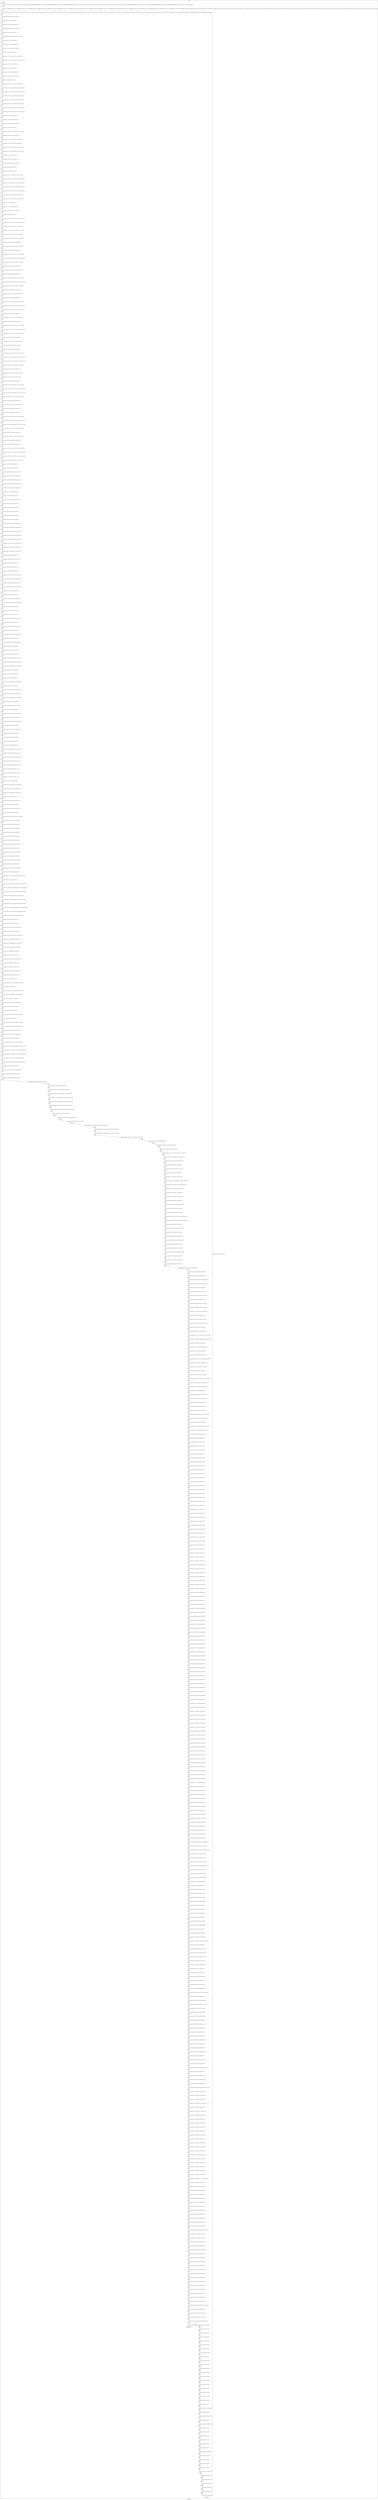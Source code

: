 digraph G {
label="Btor2XCFA";
subgraph cluster_0 {
label="main";
main_init[];
l1[];
l3[];
l4[];
l5[];
l6[];
l7[];
l8[];
l9[];
l10[];
l11[];
l12[];
l13[];
l14[];
l15[];
l16[];
l17[];
l18[];
l19[];
l20[];
l21[];
l22[];
l23[];
l24[];
l25[];
l26[];
l27[];
l28[];
l29[];
l30[];
l31[];
l32[];
l33[];
l34[];
l35[];
l36[];
l37[];
l38[];
l39[];
l40[];
l41[];
l42[];
l43[];
l44[];
l45[];
l46[];
l47[];
l48[];
l49[];
l50[];
l51[];
l52[];
l53[];
l54[];
l55[];
l56[];
l57[];
l58[];
l59[];
l60[];
l61[];
l62[];
l63[];
l64[];
l65[];
l66[];
l67[];
l68[];
l69[];
l70[];
l71[];
l72[];
l73[];
l74[];
l75[];
l76[];
l77[];
l78[];
l79[];
l80[];
l81[];
l82[];
l83[];
l84[];
l85[];
l86[];
l87[];
l88[];
l89[];
l90[];
l91[];
l92[];
l93[];
l94[];
l95[];
l96[];
l97[];
l98[];
l99[];
l100[];
l101[];
l102[];
l103[];
l104[];
l105[];
l106[];
l107[];
l108[];
l109[];
l110[];
l111[];
l112[];
l113[];
l114[];
l115[];
l116[];
l117[];
l118[];
l119[];
l120[];
l121[];
l122[];
l123[];
l124[];
l125[];
l126[];
l127[];
l128[];
l129[];
l130[];
l131[];
l132[];
l133[];
l134[];
l135[];
l136[];
l137[];
l138[];
l139[];
l140[];
l141[];
l142[];
l143[];
l144[];
l145[];
l146[];
l147[];
l148[];
l149[];
l150[];
l151[];
l152[];
l153[];
l154[];
l155[];
l156[];
l157[];
l158[];
l159[];
l160[];
l161[];
l162[];
l163[];
l164[];
l165[];
l166[];
l167[];
l168[];
l169[];
l170[];
l171[];
l172[];
l173[];
l174[];
l175[];
l176[];
l177[];
l178[];
l179[];
l180[];
l181[];
l182[];
l183[];
l184[];
l185[];
l186[];
l187[];
l188[];
l189[];
l190[];
l191[];
l192[];
l193[];
l194[];
l195[];
l196[];
l197[];
l198[];
l199[];
l200[];
l201[];
l202[];
l203[];
l204[];
l205[];
l206[];
l207[];
l208[];
l209[];
l210[];
l211[];
l212[];
l213[];
l214[];
l215[];
l216[];
l217[];
l218[];
l219[];
l220[];
l221[];
l222[];
l223[];
l224[];
l225[];
l226[];
l227[];
l228[];
l229[];
l230[];
l231[];
l232[];
l233[];
l234[];
l235[];
l236[];
l237[];
l238[];
l239[];
l240[];
l241[];
l242[];
l243[];
l244[];
l245[];
l246[];
l247[];
l248[];
l249[];
l250[];
l251[];
l252[];
l253[];
l254[];
l255[];
l256[];
l257[];
l258[];
l259[];
l260[];
l261[];
l262[];
l263[];
l264[];
l265[];
l266[];
l267[];
l268[];
l269[];
l270[];
l271[];
l272[];
l273[];
l274[];
l275[];
l276[];
l277[];
l278[];
l279[];
l280[];
l281[];
l282[];
l283[];
l284[];
l285[];
l286[];
l287[];
l288[];
l289[];
l290[];
l291[];
l292[];
l293[];
l294[];
l295[];
l296[];
l297[];
l298[];
l299[];
l300[];
l301[];
l302[];
l303[];
l304[];
l305[];
l306[];
l307[];
l308[];
l309[];
l310[];
l311[];
l312[];
l313[];
l314[];
l315[];
l316[];
l317[];
l318[];
l319[];
l320[];
l321[];
l322[];
l323[];
l324[];
l325[];
l326[];
l327[];
l328[];
l329[];
l330[];
l331[];
l332[];
l333[];
l334[];
l335[];
l336[];
l337[];
l338[];
l339[];
l340[];
l341[];
l342[];
l343[];
l344[];
l345[];
l346[];
l347[];
l348[];
l349[];
l350[];
l351[];
l352[];
l353[];
l354[];
l355[];
l356[];
l357[];
l358[];
l359[];
l360[];
l361[];
l362[];
l363[];
l364[];
l365[];
l366[];
l367[];
l368[];
l369[];
l370[];
l371[];
l372[];
l373[];
l374[];
l375[];
l376[];
l377[];
l378[];
l379[];
l380[];
l381[];
l382[];
l383[];
l384[];
l385[];
l386[];
l387[];
l388[];
l389[];
l390[];
l391[];
l392[];
l393[];
l394[];
l395[];
l396[];
l397[];
l398[];
l399[];
l400[];
l401[];
l402[];
l403[];
l404[];
l405[];
l406[];
l407[];
l408[];
l409[];
l410[];
l411[];
l412[];
l413[];
l414[];
l415[];
l416[];
l417[];
l418[];
l419[];
l420[];
l421[];
l422[];
l423[];
l424[];
l425[];
l426[];
l427[];
l428[];
l429[];
l430[];
l431[];
l432[];
l433[];
l434[];
l435[];
l436[];
l437[];
l438[];
l439[];
l440[];
l441[];
l442[];
l443[];
l444[];
l445[];
l446[];
l447[];
l448[];
l449[];
l450[];
l451[];
l452[];
l453[];
l454[];
l455[];
l456[];
l457[];
l458[];
l459[];
l460[];
l461[];
l462[];
l463[];
l464[];
l465[];
l466[];
l467[];
l468[];
l469[];
l470[];
l471[];
l472[];
l473[];
l474[];
l475[];
l476[];
l477[];
l478[];
l479[];
l480[];
l481[];
l482[];
l483[];
l484[];
l485[];
l486[];
l487[];
l488[];
l489[];
l490[];
l491[];
l492[];
l493[];
l494[];
l495[];
l496[];
l497[];
l498[];
l499[];
l500[];
l501[];
l502[];
l503[];
l504[];
l505[];
l506[];
l507[];
l508[];
l509[];
l510[];
l511[];
l512[];
l513[];
l514[];
l515[];
l516[];
l517[];
l518[];
l519[];
l520[];
l521[];
l522[];
l523[];
l524[];
l525[];
l526[];
l527[];
l528[];
l529[];
l530[];
l531[];
l532[];
l533[];
l534[];
l535[];
l536[];
l537[];
l538[];
l539[];
l540[];
l541[];
l542[];
l543[];
l544[];
l545[];
l546[];
l547[];
l548[];
l549[];
l550[];
l551[];
l552[];
l553[];
l554[];
l555[];
l556[];
l557[];
l558[];
l559[];
l560[];
l561[];
l562[];
l563[];
l564[];
l565[];
l566[];
l567[];
l568[];
l569[];
l570[];
l571[];
l572[];
l573[];
l574[];
l575[];
l576[];
l577[];
l578[];
l579[];
l580[];
l581[];
l582[];
l583[];
l584[];
l585[];
l586[];
l587[];
main_error[];
l588[];
l589[];
l590[];
l591[];
l592[];
l593[];
l594[];
l595[];
l596[];
l597[];
l598[];
l599[];
l600[];
l601[];
l602[];
l603[];
l604[];
l605[];
l606[];
l607[];
l608[];
l609[];
l610[];
l611[];
l612[];
l613[];
l614[];
l615[];
l616[];
l617[];
l618[];
l619[];
l620[];
l621[];
l622[];
l623[];
l624[];
l625[];
l626[];
l627[];
l628[];
l629[];
l630[];
l631[];
main_init -> l1 [label="[(assign const_5 #b00000000),(assign const_44 #b0),(assign const_98 #b00000000000000000000000000000001),(assign const_99 #b000000000000000000000000),(assign const_102 #b00000000000000000000000000000100),(assign const_122 #b00000001),(assign const_156 #b00000000),(assign const_202 #b00000010),(assign const_210 #b00000011),(assign const_218 #b00000000000000000000000000000000),(assign const_237 #b00000000000000000000000000000010),(assign const_247 #b00000000000000000000000000000011),(assign const_528 #b00000100)] "];
l3 -> l4 [label="[(havoc input_97),(havoc input_107),(havoc input_112),(havoc input_116),(havoc input_117),(havoc input_118),(havoc input_119),(havoc input_120),(havoc input_121),(havoc input_124),(havoc input_129),(havoc input_146),(havoc input_149),(havoc input_150),(havoc input_155),(havoc input_161),(havoc input_163),(havoc input_164),(havoc input_171),(havoc input_172),(havoc input_258),(havoc input_265),(havoc input_274),(havoc input_276),(havoc input_278),(havoc input_280),(havoc input_282),(havoc input_284),(havoc input_324),(havoc input_326),(havoc input_328),(havoc input_336),(havoc input_354),(havoc input_356),(havoc input_358)] "];
l4 -> l5 [label="[(assign binary_95 (bvand state_53 (bvnot state_93)))] "];
l5 -> l6 [label="[(assign binary_100 (++ const_99 state_6))] "];
l6 -> l7 [label="[(assign binary_101 (bvadd const_98 binary_100))] "];
l7 -> l8 [label="[(assign binary_103 (bvsrem binary_101 const_102))] "];
l8 -> l9 [label="[(assign slice_104 (extract binary_103 0 8))] "];
l9 -> l10 [label="[(assign ternary_105 (ite (= input_97 #b1) slice_104 state_6))] "];
l10 -> l11 [label="[(assign binary_108 (++ const_99 state_24))] "];
l11 -> l12 [label="[(assign binary_109 (bvadd const_98 binary_108))] "];
l12 -> l13 [label="[(assign binary_110 (bvsrem binary_109 const_102))] "];
l13 -> l14 [label="[(assign slice_111 (extract binary_110 0 8))] "];
l14 -> l15 [label="[(assign ternary_113 (ite (= input_112 #b1) state_20 state_8))] "];
l15 -> l16 [label="[(assign ternary_114 (ite (= input_107 #b1) slice_111 ternary_113))] "];
l16 -> l17 [label="[(assign binary_123 (bvxor const_122 state_12))] "];
l17 -> l18 [label="[(assign binary_125 (++ const_99 state_14))] "];
l18 -> l19 [label="[(assign binary_126 (bvadd const_98 binary_125))] "];
l19 -> l20 [label="[(assign binary_127 (bvsrem binary_126 const_102))] "];
l20 -> l21 [label="[(assign slice_128 (extract binary_127 0 8))] "];
l21 -> l22 [label="[(assign ternary_130 (ite (= input_129 #b1) state_16 state_10))] "];
l22 -> l23 [label="[(assign ternary_131 (ite (= input_124 #b1) slice_128 ternary_130))] "];
l23 -> l24 [label="[(assign ternary_132 (ite (= input_121 #b1) binary_123 ternary_131))] "];
l24 -> l25 [label="[(assign ternary_133 (ite (= input_120 #b1) state_24 ternary_132))] "];
l25 -> l26 [label="[(assign ternary_134 (ite (= input_119 #b1) state_26 ternary_133))] "];
l26 -> l27 [label="[(assign ternary_135 (ite (= input_118 #b1) state_18 ternary_134))] "];
l27 -> l28 [label="[(assign ternary_136 (ite (= input_117 #b1) state_20 ternary_135))] "];
l28 -> l29 [label="[(assign ternary_137 (ite (= input_116 #b1) slice_111 ternary_136))] "];
l29 -> l30 [label="[(assign binary_139 (++ const_99 binary_123))] "];
l30 -> l31 [label="[(assign binary_140 (bvadd const_98 binary_139))] "];
l31 -> l32 [label="[(assign binary_141 (bvsrem binary_140 const_102))] "];
l32 -> l33 [label="[(assign slice_142 (extract binary_141 0 8))] "];
l33 -> l34 [label="[(assign ternary_143 (ite (= input_121 #b1) slice_142 binary_123))] "];
l34 -> l35 [label="[(assign binary_144 (bvxor const_122 ternary_143))] "];
l35 -> l36 [label="[(assign ternary_147 (ite (= input_146 #b1) state_16 state_14))] "];
l36 -> l37 [label="[(assign ternary_151 (ite (= input_97 #b1) state_6 state_16))] "];
l37 -> l38 [label="[(assign ternary_152 (ite (= input_150 #b1) state_10 ternary_151))] "];
l38 -> l39 [label="[(assign ternary_153 (ite (= input_149 #b1) state_10 ternary_152))] "];
l39 -> l40 [label="[(assign binary_157 (++ const_99 state_18))] "];
l40 -> l41 [label="[(assign binary_158 (bvadd const_98 binary_157))] "];
l41 -> l42 [label="[(assign binary_159 (bvsrem binary_158 const_102))] "];
l42 -> l43 [label="[(assign slice_160 (extract binary_159 0 8))] "];
l43 -> l44 [label="[(assign slice_162 (extract binary_158 0 8))] "];
l44 -> l45 [label="[(assign ternary_165 (ite (= input_164 #b1) slice_111 state_18))] "];
l45 -> l46 [label="[(assign ternary_166 (ite (= input_163 #b1) slice_160 ternary_165))] "];
l46 -> l47 [label="[(assign ternary_167 (ite (= input_161 #b1) slice_162 ternary_166))] "];
l47 -> l48 [label="[(assign ternary_168 (ite (= input_118 #b1) slice_160 ternary_167))] "];
l48 -> l49 [label="[(assign ternary_169 (ite (= input_155 #b1) const_156 ternary_168))] "];
l49 -> l50 [label="[(assign ternary_173 (ite (= input_172 #b1) state_10 state_20))] "];
l50 -> l51 [label="[(assign ternary_174 (ite (= input_171 #b1) state_10 ternary_173))] "];
l51 -> l52 [label="[(assign binary_176 (++ const_99 state_22))] "];
l52 -> l53 [label="[(assign binary_177 (bvadd const_98 binary_176))] "];
l53 -> l54 [label="[(assign binary_178 (bvsrem binary_177 const_102))] "];
l54 -> l55 [label="[(assign slice_179 (extract binary_178 0 8))] "];
l55 -> l56 [label="[(assign ternary_180 (ite (= input_112 #b1) slice_179 state_22))] "];
l56 -> l57 [label="[(assign ternary_181 (ite (= input_120 #b1) const_156 ternary_180))] "];
l57 -> l58 [label="[(assign ternary_183 (ite (= input_112 #b1) slice_111 state_24))] "];
l58 -> l59 [label="[(assign ternary_184 (ite (= input_107 #b1) slice_111 ternary_183))] "];
l59 -> l60 [label="[(assign ternary_186 (ite (= input_120 #b1) state_24 state_26))] "];
l60 -> l61 [label="[(assign comparison_188 (ite (= const_156 slice_111) #b1 #b0))] "];
l61 -> l62 [label="[(assign binary_189 (bvand input_107 comparison_188))] "];
l62 -> l63 [label="[(assign comparison_190 (ite (= const_156 state_20) #b1 #b0))] "];
l63 -> l64 [label="[(assign binary_191 (bvand input_164 comparison_190))] "];
l64 -> l65 [label="[(assign ternary_192 (ite (= binary_191 #b1) const_122 state_28))] "];
l65 -> l66 [label="[(assign ternary_193 (ite (= binary_189 #b1) const_156 ternary_192))] "];
l66 -> l67 [label="[(assign comparison_195 (ite (= const_122 slice_111) #b1 #b0))] "];
l67 -> l68 [label="[(assign binary_196 (bvand input_107 comparison_195))] "];
l68 -> l69 [label="[(assign comparison_197 (ite (= const_122 state_20) #b1 #b0))] "];
l69 -> l70 [label="[(assign binary_198 (bvand input_164 comparison_197))] "];
l70 -> l71 [label="[(assign ternary_199 (ite (= binary_198 #b1) const_122 state_30))] "];
l71 -> l72 [label="[(assign ternary_200 (ite (= binary_196 #b1) const_156 ternary_199))] "];
l72 -> l73 [label="[(assign comparison_203 (ite (= const_202 slice_111) #b1 #b0))] "];
l73 -> l74 [label="[(assign binary_204 (bvand input_107 comparison_203))] "];
l74 -> l75 [label="[(assign comparison_205 (ite (= const_202 state_20) #b1 #b0))] "];
l75 -> l76 [label="[(assign binary_206 (bvand input_164 comparison_205))] "];
l76 -> l77 [label="[(assign ternary_207 (ite (= binary_206 #b1) const_122 state_32))] "];
l77 -> l78 [label="[(assign ternary_208 (ite (= binary_204 #b1) const_156 ternary_207))] "];
l78 -> l79 [label="[(assign comparison_211 (ite (= const_210 slice_111) #b1 #b0))] "];
l79 -> l80 [label="[(assign binary_212 (bvand input_107 comparison_211))] "];
l80 -> l81 [label="[(assign comparison_213 (ite (= const_210 state_20) #b1 #b0))] "];
l81 -> l82 [label="[(assign binary_214 (bvand input_164 comparison_213))] "];
l82 -> l83 [label="[(assign ternary_215 (ite (= binary_214 #b1) const_122 state_34))] "];
l83 -> l84 [label="[(assign ternary_216 (ite (= binary_212 #b1) const_156 ternary_215))] "];
l84 -> l85 [label="[(assign comparison_219 (ite (= const_218 binary_110) #b1 #b0))] "];
l85 -> l86 [label="[(assign binary_220 (bvand comparison_219 input_116))] "];
l86 -> l87 [label="[(assign comparison_221 (ite (= const_156 state_18) #b1 #b0))] "];
l87 -> l88 [label="[(assign binary_222 (bvand comparison_221 input_118))] "];
l88 -> l89 [label="[(assign binary_223 (bvand comparison_221 input_161))] "];
l89 -> l90 [label="[(assign ternary_224 (ite (= binary_223 #b1) const_156 state_36))] "];
l90 -> l91 [label="[(assign ternary_225 (ite (= binary_222 #b1) const_122 ternary_224))] "];
l91 -> l92 [label="[(assign ternary_226 (ite (= binary_220 #b1) const_122 ternary_225))] "];
l92 -> l93 [label="[(assign comparison_228 (ite (= const_98 binary_110) #b1 #b0))] "];
l93 -> l94 [label="[(assign binary_229 (bvand comparison_228 input_116))] "];
l94 -> l95 [label="[(assign comparison_230 (ite (= const_122 state_18) #b1 #b0))] "];
l95 -> l96 [label="[(assign binary_231 (bvand comparison_230 input_118))] "];
l96 -> l97 [label="[(assign binary_232 (bvand comparison_230 input_161))] "];
l97 -> l98 [label="[(assign ternary_233 (ite (= binary_232 #b1) const_156 state_38))] "];
l98 -> l99 [label="[(assign ternary_234 (ite (= binary_231 #b1) const_122 ternary_233))] "];
l99 -> l100 [label="[(assign ternary_235 (ite (= binary_229 #b1) const_122 ternary_234))] "];
l100 -> l101 [label="[(assign comparison_238 (ite (= const_237 binary_110) #b1 #b0))] "];
l101 -> l102 [label="[(assign binary_239 (bvand comparison_238 input_116))] "];
l102 -> l103 [label="[(assign comparison_240 (ite (= const_202 state_18) #b1 #b0))] "];
l103 -> l104 [label="[(assign binary_241 (bvand comparison_240 input_118))] "];
l104 -> l105 [label="[(assign binary_242 (bvand comparison_240 input_161))] "];
l105 -> l106 [label="[(assign ternary_243 (ite (= binary_242 #b1) const_156 state_40))] "];
l106 -> l107 [label="[(assign ternary_244 (ite (= binary_241 #b1) const_122 ternary_243))] "];
l107 -> l108 [label="[(assign ternary_245 (ite (= binary_239 #b1) const_122 ternary_244))] "];
l108 -> l109 [label="[(assign comparison_248 (ite (= const_247 binary_110) #b1 #b0))] "];
l109 -> l110 [label="[(assign binary_249 (bvand comparison_248 input_116))] "];
l110 -> l111 [label="[(assign comparison_250 (ite (= const_210 state_18) #b1 #b0))] "];
l111 -> l112 [label="[(assign binary_251 (bvand comparison_250 input_118))] "];
l112 -> l113 [label="[(assign binary_252 (bvand comparison_250 input_161))] "];
l113 -> l114 [label="[(assign ternary_253 (ite (= binary_252 #b1) const_156 state_42))] "];
l114 -> l115 [label="[(assign ternary_254 (ite (= binary_251 #b1) const_122 ternary_253))] "];
l115 -> l116 [label="[(assign ternary_255 (ite (= binary_249 #b1) const_122 ternary_254))] "];
l116 -> l117 [label="[(assign binary_259 (bvand (bvnot state_47) (bvnot input_258)))] "];
l117 -> l118 [label="[(assign binary_260 (bvor binary_259 input_97))] "];
l118 -> l119 [label="[(assign binary_262 (bvor state_49 input_258))] "];
l119 -> l120 [label="[(assign binary_263 (bvand binary_262 (bvnot input_97)))] "];
l120 -> l121 [label="[(assign binary_266 (bvor (bvnot state_51) input_265))] "];
l121 -> l122 [label="[(assign binary_267 (bvand binary_266 (bvnot input_112)))] "];
l122 -> l123 [label="[(assign binary_268 (bvand binary_267 (bvnot input_107)))] "];
l123 -> l124 [label="[(assign binary_270 (bvand state_53 (bvnot input_265)))] "];
l124 -> l125 [label="[(assign binary_271 (bvor binary_270 input_112))] "];
l125 -> l126 [label="[(assign binary_272 (bvor binary_271 input_107))] "];
l126 -> l127 [label="[(assign binary_275 (bvor (bvnot state_55) input_274))] "];
l127 -> l128 [label="[(assign binary_277 (bvor binary_275 input_276))] "];
l128 -> l129 [label="[(assign binary_279 (bvor binary_277 input_278))] "];
l129 -> l130 [label="[(assign binary_281 (bvor binary_279 input_280))] "];
l130 -> l131 [label="[(assign binary_283 (bvor binary_281 input_282))] "];
l131 -> l132 [label="[(assign binary_285 (bvor binary_283 input_284))] "];
l132 -> l133 [label="[(assign binary_286 (bvand binary_285 (bvnot input_129)))] "];
l133 -> l134 [label="[(assign binary_287 (bvand binary_286 (bvnot input_124)))] "];
l134 -> l135 [label="[(assign binary_288 (bvand binary_287 (bvnot input_121)))] "];
l135 -> l136 [label="[(assign binary_289 (bvand binary_288 (bvnot input_120)))] "];
l136 -> l137 [label="[(assign binary_290 (bvand binary_289 (bvnot input_119)))] "];
l137 -> l138 [label="[(assign binary_291 (bvand binary_290 (bvnot input_118)))] "];
l138 -> l139 [label="[(assign binary_292 (bvand binary_291 (bvnot input_117)))] "];
l139 -> l140 [label="[(assign binary_293 (bvand binary_292 (bvnot input_116)))] "];
l140 -> l141 [label="[(assign binary_294 (bvor binary_293 input_171))] "];
l141 -> l142 [label="[(assign binary_296 (bvand state_57 (bvnot input_274)))] "];
l142 -> l143 [label="[(assign binary_297 (bvor binary_296 input_129))] "];
l143 -> l144 [label="[(assign binary_298 (bvor binary_297 input_124))] "];
l144 -> l145 [label="[(assign binary_299 (bvor binary_298 input_121))] "];
l145 -> l146 [label="[(assign binary_300 (bvand binary_299 (bvnot input_172)))] "];
l146 -> l147 [label="[(assign binary_301 (bvand binary_300 (bvnot input_171)))] "];
l147 -> l148 [label="[(assign binary_303 (bvand state_59 (bvnot input_276)))] "];
l148 -> l149 [label="[(assign binary_304 (bvand binary_303 (bvnot input_150)))] "];
l149 -> l150 [label="[(assign binary_305 (bvor binary_304 input_120))] "];
l150 -> l151 [label="[(assign binary_306 (bvor binary_305 input_119))] "];
l151 -> l152 [label="[(assign binary_308 (bvand state_61 (bvnot input_278)))] "];
l152 -> l153 [label="[(assign binary_309 (bvand binary_308 (bvnot input_149)))] "];
l153 -> l154 [label="[(assign binary_310 (bvor binary_309 input_118))] "];
l154 -> l155 [label="[(assign binary_311 (bvor binary_310 input_117))] "];
l155 -> l156 [label="[(assign binary_312 (bvor binary_311 input_116))] "];
l156 -> l157 [label="[(assign binary_314 (bvand state_63 (bvnot input_280)))] "];
l157 -> l158 [label="[(assign binary_315 (bvor binary_314 input_172))] "];
l158 -> l159 [label="[(assign binary_317 (bvand state_65 (bvnot input_282)))] "];
l159 -> l160 [label="[(assign binary_318 (bvor binary_317 input_150))] "];
l160 -> l161 [label="[(assign binary_320 (bvand state_67 (bvnot input_284)))] "];
l161 -> l162 [label="[(assign binary_321 (bvor binary_320 input_149))] "];
l162 -> l163 [label="[(assign binary_323 (bvor (bvnot state_69) input_146))] "];
l163 -> l164 [label="[(assign binary_325 (bvor binary_323 input_324))] "];
l164 -> l165 [label="[(assign binary_327 (bvor binary_325 input_326))] "];
l165 -> l166 [label="[(assign binary_329 (bvor binary_327 input_328))] "];
l166 -> l167 [label="[(assign binary_330 (bvand binary_329 (bvnot input_97)))] "];
l167 -> l168 [label="[(assign binary_331 (bvand binary_330 (bvnot input_150)))] "];
l168 -> l169 [label="[(assign binary_332 (bvand binary_331 (bvnot input_149)))] "];
l169 -> l170 [label="[(assign binary_333 (bvor binary_332 input_129))] "];
l170 -> l171 [label="[(assign binary_334 (bvor binary_333 input_124))] "];
l171 -> l172 [label="[(assign binary_335 (bvor binary_334 input_121))] "];
l172 -> l173 [label="[(assign binary_337 (bvand binary_335 (bvnot input_336)))] "];
l173 -> l174 [label="[(assign binary_339 (bvor state_71 input_97))] "];
l174 -> l175 [label="[(assign binary_340 (bvand binary_339 (bvnot input_121)))] "];
l175 -> l176 [label="[(assign binary_342 (bvand state_73 (bvnot input_146)))] "];
l176 -> l177 [label="[(assign binary_343 (bvand binary_342 (bvnot input_324)))] "];
l177 -> l178 [label="[(assign binary_344 (bvor binary_343 input_150))] "];
l178 -> l179 [label="[(assign binary_346 (bvand state_75 (bvnot input_326)))] "];
l179 -> l180 [label="[(assign binary_347 (bvor binary_346 input_149))] "];
l180 -> l181 [label="[(assign binary_348 (bvand binary_347 (bvnot input_129)))] "];
l181 -> l182 [label="[(assign binary_350 (bvand state_77 (bvnot input_328)))] "];
l182 -> l183 [label="[(assign binary_351 (bvand binary_350 (bvnot input_124)))] "];
l183 -> l184 [label="[(assign binary_352 (bvor binary_351 input_336))] "];
l184 -> l185 [label="[(assign binary_355 (bvor (bvnot state_79) input_354))] "];
l185 -> l186 [label="[(assign binary_357 (bvor binary_355 input_356))] "];
l186 -> l187 [label="[(assign binary_359 (bvor binary_357 input_358))] "];
l187 -> l188 [label="[(assign binary_360 (bvor binary_359 input_119))] "];
l188 -> l189 [label="[(assign binary_361 (bvor binary_360 input_117))] "];
l189 -> l190 [label="[(assign binary_362 (bvand binary_361 (bvnot input_172)))] "];
l190 -> l191 [label="[(assign binary_363 (bvand binary_362 (bvnot input_171)))] "];
l191 -> l192 [label="[(assign binary_364 (bvand binary_363 (bvnot input_155)))] "];
l192 -> l193 [label="[(assign binary_366 (bvand state_81 (bvnot input_164)))] "];
l193 -> l194 [label="[(assign binary_367 (bvand binary_366 (bvnot input_112)))] "];
l194 -> l195 [label="[(assign binary_368 (bvor binary_367 input_172))] "];
l195 -> l196 [label="[(assign binary_370 (bvand state_83 (bvnot input_356)))] "];
l196 -> l197 [label="[(assign binary_371 (bvor binary_370 input_112))] "];
l197 -> l198 [label="[(assign binary_373 (bvor state_85 input_164))] "];
l198 -> l199 [label="[(assign binary_374 (bvand binary_373 (bvnot input_354)))] "];
l199 -> l200 [label="[(assign binary_376 (bvand state_87 (bvnot input_358)))] "];
l200 -> l201 [label="[(assign binary_377 (bvand binary_376 (bvnot input_117)))] "];
l201 -> l202 [label="[(assign binary_378 (bvor binary_377 input_171))] "];
l202 -> l203 [label="[(assign binary_380 (bvand state_89 (bvnot input_116)))] "];
l203 -> l204 [label="[(assign binary_381 (bvor binary_380 input_155))] "];
l204 -> l205 [label="[(assign binary_383 (bvand state_91 (bvnot input_119)))] "];
l205 -> l206 [label="[(assign binary_384 (bvor binary_383 input_116))] "];
l206 -> l207 [label="[(assign binary_386 (bvor (bvnot state_47) (bvnot input_258)))] "];
l207 -> l208 [label="[(assign binary_387 (bvor state_53 (bvnot input_265)))] "];
l208 -> l209 [label="[(assign binary_388 (bvand binary_386 binary_387))] "];
l209 -> l210 [label="[(assign binary_389 (bvor state_57 (bvnot input_274)))] "];
l210 -> l211 [label="[(assign binary_390 (bvand binary_388 binary_389))] "];
l211 -> l212 [label="[(assign binary_391 (bvor state_59 (bvnot input_276)))] "];
l212 -> l213 [label="[(assign binary_392 (bvand binary_390 binary_391))] "];
l213 -> l214 [label="[(assign binary_393 (bvor state_61 (bvnot input_278)))] "];
l214 -> l215 [label="[(assign binary_394 (bvand binary_392 binary_393))] "];
l215 -> l216 [label="[(assign binary_395 (bvor state_63 (bvnot input_280)))] "];
l216 -> l217 [label="[(assign binary_396 (bvand binary_394 binary_395))] "];
l217 -> l218 [label="[(assign binary_397 (bvor state_65 (bvnot input_282)))] "];
l218 -> l219 [label="[(assign binary_398 (bvand binary_396 binary_397))] "];
l219 -> l220 [label="[(assign binary_399 (bvor state_67 (bvnot input_284)))] "];
l220 -> l221 [label="[(assign binary_400 (bvand binary_398 binary_399))] "];
l221 -> l222 [label="[(assign comparison_401 (ite (bvule binary_139 binary_125) #b1 #b0))] "];
l222 -> l223 [label="[(assign binary_402 (++ const_99 state_16))] "];
l223 -> l224 [label="[(assign comparison_403 (ite (bvule binary_402 binary_125) #b1 #b0))] "];
l224 -> l225 [label="[(assign binary_404 (bvand (bvnot comparison_401) (bvnot comparison_403)))] "];
l225 -> l226 [label="[(assign comparison_405 (ite (bvule binary_139 binary_402) #b1 #b0))] "];
l226 -> l227 [label="[(assign binary_406 (bvand binary_404 (bvnot comparison_405)))] "];
l227 -> l228 [label="[(assign comparison_407 (ite (bvule binary_125 binary_139) #b1 #b0))] "];
l228 -> l229 [label="[(assign comparison_408 (ite (bvule binary_402 binary_139) #b1 #b0))] "];
l229 -> l230 [label="[(assign binary_409 (bvand (bvnot comparison_407) (bvnot comparison_408)))] "];
l230 -> l231 [label="[(assign comparison_410 (ite (bvule binary_125 binary_402) #b1 #b0))] "];
l231 -> l232 [label="[(assign binary_411 (bvand binary_409 (bvnot comparison_410)))] "];
l232 -> l233 [label="[(assign binary_412 (bvor binary_406 binary_411))] "];
l233 -> l234 [label="[(assign binary_413 (bvand state_73 binary_412))] "];
l234 -> l235 [label="[(assign binary_414 (bvor (bvnot input_146) binary_413))] "];
l235 -> l236 [label="[(assign binary_415 (bvand binary_400 binary_414))] "];
l236 -> l237 [label="[(assign binary_416 (bvor comparison_401 comparison_403))] "];
l237 -> l238 [label="[(assign binary_417 (bvor comparison_405 binary_416))] "];
l238 -> l239 [label="[(assign binary_418 (bvor comparison_407 comparison_408))] "];
l239 -> l240 [label="[(assign binary_419 (bvor comparison_410 binary_418))] "];
l240 -> l241 [label="[(assign binary_420 (bvand binary_417 binary_419))] "];
l241 -> l242 [label="[(assign binary_421 (bvand state_73 binary_420))] "];
l242 -> l243 [label="[(assign binary_422 (bvor (bvnot input_324) binary_421))] "];
l243 -> l244 [label="[(assign binary_423 (bvand binary_415 binary_422))] "];
l244 -> l245 [label="[(assign binary_424 (bvand state_75 binary_420))] "];
l245 -> l246 [label="[(assign binary_425 (bvor (bvnot input_326) binary_424))] "];
l246 -> l247 [label="[(assign binary_426 (bvand binary_423 binary_425))] "];
l247 -> l248 [label="[(assign slice_427 (extract binary_127 8 32))] "];
l248 -> l249 [label="[(assign comparison_428 (ite (= const_99 slice_427) #b1 #b0))] "];
l249 -> l250 [label="[(assign slice_429 (extract binary_127 0 8))] "];
l250 -> l251 [label="[(assign comparison_430 (ite (= binary_123 slice_429) #b1 #b0))] "];
l251 -> l252 [label="[(assign binary_431 (bvand comparison_428 comparison_430))] "];
l252 -> l253 [label="[(assign binary_432 (bvand state_77 binary_431))] "];
l253 -> l254 [label="[(assign binary_433 (bvor (bvnot input_328) binary_432))] "];
l254 -> l255 [label="[(assign binary_434 (bvand binary_426 binary_433))] "];
l255 -> l256 [label="[(assign slice_435 (extract binary_110 8 32))] "];
l256 -> l257 [label="[(assign comparison_436 (ite (= const_99 slice_435) #b1 #b0))] "];
l257 -> l258 [label="[(assign slice_437 (extract binary_110 0 8))] "];
l258 -> l259 [label="[(assign comparison_438 (ite (= state_20 slice_437) #b1 #b0))] "];
l259 -> l260 [label="[(assign binary_439 (bvand comparison_436 comparison_438))] "];
l260 -> l261 [label="[(assign binary_440 (bvand state_81 (bvnot binary_439)))] "];
l261 -> l262 [label="[(assign binary_441 (bvor (bvnot input_164) binary_440))] "];
l262 -> l263 [label="[(assign binary_442 (bvand binary_434 binary_441))] "];
l263 -> l264 [label="[(assign comparison_443 (ite (= state_18 state_20) #b1 #b0))] "];
l264 -> l265 [label="[(assign ternary_444 (ite (= comparison_240 #b1) state_40 state_42))] "];
l265 -> l266 [label="[(assign ternary_445 (ite (= comparison_230 #b1) state_38 ternary_444))] "];
l266 -> l267 [label="[(assign ternary_446 (ite (= comparison_221 #b1) state_36 ternary_445))] "];
l267 -> l268 [label="[(assign comparison_447 (ite (= const_122 ternary_446) #b1 #b0))] "];
l268 -> l269 [label="[(assign binary_448 (bvand (bvnot comparison_443) comparison_447))] "];
l269 -> l270 [label="[(assign binary_449 (bvand state_85 binary_448))] "];
l270 -> l271 [label="[(assign binary_450 (bvor (bvnot input_163) binary_449))] "];
l271 -> l272 [label="[(assign binary_451 (bvand binary_442 binary_450))] "];
l272 -> l273 [label="[(assign binary_452 (bvand state_85 comparison_443))] "];
l273 -> l274 [label="[(assign binary_453 (bvor (bvnot input_354) binary_452))] "];
l274 -> l275 [label="[(assign binary_454 (bvand binary_451 binary_453))] "];
l275 -> l276 [label="[(assign comparison_455 (ite (= const_122 state_22) #b1 #b0))] "];
l276 -> l277 [label="[(assign ternary_456 (ite (= comparison_238 #b1) state_32 state_34))] "];
l277 -> l278 [label="[(assign ternary_457 (ite (= comparison_228 #b1) state_30 ternary_456))] "];
l278 -> l279 [label="[(assign ternary_458 (ite (= comparison_219 #b1) state_28 ternary_457))] "];
l279 -> l280 [label="[(assign comparison_459 (ite (= const_156 ternary_458) #b1 #b0))] "];
l280 -> l281 [label="[(assign binary_460 (bvand (bvnot comparison_455) comparison_459))] "];
l281 -> l282 [label="[(assign binary_461 (bvand state_83 binary_460))] "];
l282 -> l283 [label="[(assign binary_462 (bvor (bvnot input_356) binary_461))] "];
l283 -> l284 [label="[(assign binary_463 (bvand binary_454 binary_462))] "];
l284 -> l285 [label="[(assign ternary_464 (ite (= comparison_205 #b1) state_40 state_42))] "];
l285 -> l286 [label="[(assign ternary_465 (ite (= comparison_197 #b1) state_38 ternary_464))] "];
l286 -> l287 [label="[(assign ternary_466 (ite (= comparison_190 #b1) state_36 ternary_465))] "];
l287 -> l288 [label="[(assign comparison_467 (ite (= const_122 ternary_466) #b1 #b0))] "];
l288 -> l289 [label="[(assign binary_468 (bvand state_87 comparison_467))] "];
l289 -> l290 [label="[(assign binary_469 (bvor (bvnot input_358) binary_468))] "];
l290 -> l291 [label="[(assign binary_470 (bvand binary_463 binary_469))] "];
l291 -> l292 [label="[(assign comparison_471 (ite (bvule const_102 binary_157) #b1 #b0))] "];
l292 -> l293 [label="[(assign binary_472 (bvand state_89 (bvnot comparison_471)))] "];
l293 -> l294 [label="[(assign binary_473 (bvor (bvnot input_161) binary_472))] "];
l294 -> l295 [label="[(assign binary_474 (bvand binary_470 binary_473))] "];
l295 -> l296 [label="[(assign binary_475 (bvand state_49 (bvnot state_69)))] "];
l296 -> l297 [label="[(assign binary_476 (bvadd const_237 binary_125))] "];
l297 -> l298 [label="[(assign binary_477 (bvsrem binary_476 const_102))] "];
l298 -> l299 [label="[(assign comparison_478 (ite (bvule binary_477 binary_139) #b1 #b0))] "];
l299 -> l300 [label="[(assign binary_479 (bvand binary_475 (bvnot comparison_478)))] "];
l300 -> l301 [label="[(assign binary_480 (bvor (bvnot input_97) binary_479))] "];
l301 -> l302 [label="[(assign binary_481 (bvand binary_474 binary_480))] "];
l302 -> l303 [label="[(assign binary_482 (bvand (bvnot state_51) state_81))] "];
l303 -> l304 [label="[(assign binary_483 (bvand binary_482 binary_439))] "];
l304 -> l305 [label="[(assign binary_484 (bvor (bvnot input_112) binary_483))] "];
l305 -> l306 [label="[(assign binary_485 (bvand binary_481 binary_484))] "];
l306 -> l307 [label="[(assign binary_486 (bvand (bvnot state_51) state_83))] "];
l307 -> l308 [label="[(assign comparison_487 (ite (= const_122 ternary_458) #b1 #b0))] "];
l308 -> l309 [label="[(assign binary_488 (bvand (bvnot comparison_455) comparison_487))] "];
l309 -> l310 [label="[(assign binary_489 (bvand binary_486 binary_488))] "];
l310 -> l311 [label="[(assign binary_490 (bvor (bvnot input_107) binary_489))] "];
l311 -> l312 [label="[(assign binary_491 (bvand binary_485 binary_490))] "];
l312 -> l313 [label="[(assign binary_492 (bvand state_59 (bvnot state_69)))] "];
l313 -> l314 [label="[(assign binary_493 (bvor (bvnot input_150) binary_492))] "];
l314 -> l315 [label="[(assign binary_494 (bvand binary_491 binary_493))] "];
l315 -> l316 [label="[(assign binary_495 (bvand state_61 (bvnot state_69)))] "];
l316 -> l317 [label="[(assign binary_496 (bvor (bvnot input_149) binary_495))] "];
l317 -> l318 [label="[(assign binary_497 (bvand binary_494 binary_496))] "];
l318 -> l319 [label="[(assign binary_498 (bvand (bvnot state_55) state_75))] "];
l319 -> l320 [label="[(assign binary_499 (bvand binary_498 binary_412))] "];
l320 -> l321 [label="[(assign binary_500 (bvor (bvnot input_129) binary_499))] "];
l321 -> l322 [label="[(assign binary_501 (bvand binary_497 binary_500))] "];
l322 -> l323 [label="[(assign binary_502 (bvand (bvnot state_55) state_77))] "];
l323 -> l324 [label="[(assign binary_503 (bvand binary_502 (bvnot binary_431)))] "];
l324 -> l325 [label="[(assign binary_504 (bvor (bvnot input_124) binary_503))] "];
l325 -> l326 [label="[(assign binary_505 (bvand binary_501 binary_504))] "];
l326 -> l327 [label="[(assign binary_506 (bvand (bvnot state_55) state_71))] "];
l327 -> l328 [label="[(assign binary_507 (bvor (bvnot input_121) binary_506))] "];
l328 -> l329 [label="[(assign binary_508 (bvand binary_505 binary_507))] "];
l329 -> l330 [label="[(assign binary_509 (bvand (bvnot state_55) state_83))] "];
l330 -> l331 [label="[(assign binary_510 (bvand binary_509 comparison_455))] "];
l331 -> l332 [label="[(assign binary_511 (bvor (bvnot input_120) binary_510))] "];
l332 -> l333 [label="[(assign binary_512 (bvand binary_508 binary_511))] "];
l333 -> l334 [label="[(assign binary_513 (bvand (bvnot state_55) state_91))] "];
l334 -> l335 [label="[(assign binary_514 (bvor (bvnot input_119) binary_513))] "];
l335 -> l336 [label="[(assign binary_515 (bvand binary_512 binary_514))] "];
l336 -> l337 [label="[(assign binary_516 (bvand (bvnot state_55) state_85))] "];
l337 -> l338 [label="[(assign comparison_517 (ite (= const_156 ternary_446) #b1 #b0))] "];
l338 -> l339 [label="[(assign binary_518 (bvand (bvnot comparison_443) comparison_517))] "];
l339 -> l340 [label="[(assign binary_519 (bvand binary_516 binary_518))] "];
l340 -> l341 [label="[(assign binary_520 (bvor (bvnot input_118) binary_519))] "];
l341 -> l342 [label="[(assign binary_521 (bvand binary_515 binary_520))] "];
l342 -> l343 [label="[(assign binary_522 (bvand (bvnot state_55) state_87))] "];
l343 -> l344 [label="[(assign comparison_523 (ite (= const_156 ternary_466) #b1 #b0))] "];
l344 -> l345 [label="[(assign binary_524 (bvand binary_522 comparison_523))] "];
l345 -> l346 [label="[(assign binary_525 (bvor (bvnot input_117) binary_524))] "];
l346 -> l347 [label="[(assign binary_526 (bvand binary_521 binary_525))] "];
l347 -> l348 [label="[(assign binary_527 (bvand (bvnot state_55) state_89))] "];
l348 -> l349 [label="[(assign comparison_529 (ite (= const_528 state_18) #b1 #b0))] "];
l349 -> l350 [label="[(assign binary_530 (bvand binary_527 comparison_529))] "];
l350 -> l351 [label="[(assign binary_531 (bvor (bvnot input_116) binary_530))] "];
l351 -> l352 [label="[(assign binary_532 (bvand binary_526 binary_531))] "];
l352 -> l353 [label="[(assign binary_533 (bvand state_57 (bvnot state_79)))] "];
l353 -> l354 [label="[(assign binary_534 (bvor (bvnot input_172) binary_533))] "];
l354 -> l355 [label="[(assign binary_535 (bvand binary_532 binary_534))] "];
l355 -> l356 [label="[(assign binary_536 (bvor binary_533 (bvnot input_171)))] "];
l356 -> l357 [label="[(assign binary_537 (bvand binary_535 binary_536))] "];
l357 -> l358 [label="[(assign binary_538 (bvand (bvnot state_45) (bvnot state_69)))] "];
l358 -> l359 [label="[(assign binary_539 (bvor (bvnot input_336) binary_538))] "];
l359 -> l360 [label="[(assign binary_540 (bvand binary_537 binary_539))] "];
l360 -> l361 [label="[(assign binary_541 (bvand (bvnot state_45) (bvnot state_79)))] "];
l361 -> l362 [label="[(assign binary_542 (bvor (bvnot input_155) binary_541))] "];
l362 -> l363 [label="[(assign binary_543 (bvand binary_540 binary_542))] "];
l363 -> l364 [label="[(assign binary_544 (bvor input_258 input_265))] "];
l364 -> l365 [label="[(assign binary_545 (bvor input_274 binary_544))] "];
l365 -> l366 [label="[(assign binary_546 (bvor input_276 binary_545))] "];
l366 -> l367 [label="[(assign binary_547 (bvor input_278 binary_546))] "];
l367 -> l368 [label="[(assign binary_548 (bvor input_280 binary_547))] "];
l368 -> l369 [label="[(assign binary_549 (bvor input_282 binary_548))] "];
l369 -> l370 [label="[(assign binary_550 (bvor input_284 binary_549))] "];
l370 -> l371 [label="[(assign binary_551 (bvor input_146 binary_550))] "];
l371 -> l372 [label="[(assign binary_552 (bvor input_324 binary_551))] "];
l372 -> l373 [label="[(assign binary_553 (bvor input_326 binary_552))] "];
l373 -> l374 [label="[(assign binary_554 (bvor input_328 binary_553))] "];
l374 -> l375 [label="[(assign binary_555 (bvor input_164 binary_554))] "];
l375 -> l376 [label="[(assign binary_556 (bvor input_163 binary_555))] "];
l376 -> l377 [label="[(assign binary_557 (bvor input_354 binary_556))] "];
l377 -> l378 [label="[(assign binary_558 (bvor input_356 binary_557))] "];
l378 -> l379 [label="[(assign binary_559 (bvor input_358 binary_558))] "];
l379 -> l380 [label="[(assign binary_560 (bvor input_161 binary_559))] "];
l380 -> l381 [label="[(assign binary_561 (bvor input_97 binary_560))] "];
l381 -> l382 [label="[(assign binary_562 (bvor input_112 binary_561))] "];
l382 -> l383 [label="[(assign binary_563 (bvor input_107 binary_562))] "];
l383 -> l384 [label="[(assign binary_564 (bvor input_150 binary_563))] "];
l384 -> l385 [label="[(assign binary_565 (bvor input_149 binary_564))] "];
l385 -> l386 [label="[(assign binary_566 (bvor input_129 binary_565))] "];
l386 -> l387 [label="[(assign binary_567 (bvor input_124 binary_566))] "];
l387 -> l388 [label="[(assign binary_568 (bvor input_121 binary_567))] "];
l388 -> l389 [label="[(assign binary_569 (bvor input_120 binary_568))] "];
l389 -> l390 [label="[(assign binary_570 (bvor input_119 binary_569))] "];
l390 -> l391 [label="[(assign binary_571 (bvor input_118 binary_570))] "];
l391 -> l392 [label="[(assign binary_572 (bvor input_117 binary_571))] "];
l392 -> l393 [label="[(assign binary_573 (bvor input_116 binary_572))] "];
l393 -> l394 [label="[(assign binary_574 (bvor input_172 binary_573))] "];
l394 -> l395 [label="[(assign binary_575 (bvor input_171 binary_574))] "];
l395 -> l396 [label="[(assign binary_576 (bvor input_336 binary_575))] "];
l396 -> l397 [label="[(assign binary_577 (bvor input_155 binary_576))] "];
l397 -> l398 [label="[(assign binary_578 (bvand binary_543 binary_577))] "];
l398 -> l399 [label="[(assign binary_579 (bvand input_258 input_265))] "];
l399 -> l400 [label="[(assign binary_580 (bvand input_274 binary_544))] "];
l400 -> l401 [label="[(assign binary_581 (bvor binary_579 binary_580))] "];
l401 -> l402 [label="[(assign binary_582 (bvand input_276 binary_545))] "];
l402 -> l403 [label="[(assign binary_583 (bvor binary_581 binary_582))] "];
l403 -> l404 [label="[(assign binary_584 (bvand input_278 binary_546))] "];
l404 -> l405 [label="[(assign binary_585 (bvor binary_583 binary_584))] "];
l405 -> l406 [label="[(assign binary_586 (bvand input_280 binary_547))] "];
l406 -> l407 [label="[(assign binary_587 (bvor binary_585 binary_586))] "];
l407 -> l408 [label="[(assign binary_588 (bvand input_282 binary_548))] "];
l408 -> l409 [label="[(assign binary_589 (bvor binary_587 binary_588))] "];
l409 -> l410 [label="[(assign binary_590 (bvand input_284 binary_549))] "];
l410 -> l411 [label="[(assign binary_591 (bvor binary_589 binary_590))] "];
l411 -> l412 [label="[(assign binary_592 (bvand input_146 binary_550))] "];
l412 -> l413 [label="[(assign binary_593 (bvor binary_591 binary_592))] "];
l413 -> l414 [label="[(assign binary_594 (bvand input_324 binary_551))] "];
l414 -> l415 [label="[(assign binary_595 (bvor binary_593 binary_594))] "];
l415 -> l416 [label="[(assign binary_596 (bvand input_326 binary_552))] "];
l416 -> l417 [label="[(assign binary_597 (bvor binary_595 binary_596))] "];
l417 -> l418 [label="[(assign binary_598 (bvand input_328 binary_553))] "];
l418 -> l419 [label="[(assign binary_599 (bvor binary_597 binary_598))] "];
l419 -> l420 [label="[(assign binary_600 (bvand input_164 binary_554))] "];
l420 -> l421 [label="[(assign binary_601 (bvor binary_599 binary_600))] "];
l421 -> l422 [label="[(assign binary_602 (bvand input_163 binary_555))] "];
l422 -> l423 [label="[(assign binary_603 (bvor binary_601 binary_602))] "];
l423 -> l424 [label="[(assign binary_604 (bvand input_354 binary_556))] "];
l424 -> l425 [label="[(assign binary_605 (bvor binary_603 binary_604))] "];
l425 -> l426 [label="[(assign binary_606 (bvand input_356 binary_557))] "];
l426 -> l427 [label="[(assign binary_607 (bvor binary_605 binary_606))] "];
l427 -> l428 [label="[(assign binary_608 (bvand input_358 binary_558))] "];
l428 -> l429 [label="[(assign binary_609 (bvor binary_607 binary_608))] "];
l429 -> l430 [label="[(assign binary_610 (bvand input_161 binary_559))] "];
l430 -> l431 [label="[(assign binary_611 (bvor binary_609 binary_610))] "];
l431 -> l432 [label="[(assign binary_612 (bvand input_97 binary_560))] "];
l432 -> l433 [label="[(assign binary_613 (bvor binary_611 binary_612))] "];
l433 -> l434 [label="[(assign binary_614 (bvand input_112 binary_561))] "];
l434 -> l435 [label="[(assign binary_615 (bvor binary_613 binary_614))] "];
l435 -> l436 [label="[(assign binary_616 (bvand input_107 binary_562))] "];
l436 -> l437 [label="[(assign binary_617 (bvor binary_615 binary_616))] "];
l437 -> l438 [label="[(assign binary_618 (bvand input_150 binary_563))] "];
l438 -> l439 [label="[(assign binary_619 (bvor binary_617 binary_618))] "];
l439 -> l440 [label="[(assign binary_620 (bvand input_149 binary_564))] "];
l440 -> l441 [label="[(assign binary_621 (bvor binary_619 binary_620))] "];
l441 -> l442 [label="[(assign binary_622 (bvand input_129 binary_565))] "];
l442 -> l443 [label="[(assign binary_623 (bvor binary_621 binary_622))] "];
l443 -> l444 [label="[(assign binary_624 (bvand input_124 binary_566))] "];
l444 -> l445 [label="[(assign binary_625 (bvor binary_623 binary_624))] "];
l445 -> l446 [label="[(assign binary_626 (bvand input_121 binary_567))] "];
l446 -> l447 [label="[(assign binary_627 (bvor binary_625 binary_626))] "];
l447 -> l448 [label="[(assign binary_628 (bvand input_120 binary_568))] "];
l448 -> l449 [label="[(assign binary_629 (bvor binary_627 binary_628))] "];
l449 -> l450 [label="[(assign binary_630 (bvand input_119 binary_569))] "];
l450 -> l451 [label="[(assign binary_631 (bvor binary_629 binary_630))] "];
l451 -> l452 [label="[(assign binary_632 (bvand input_118 binary_570))] "];
l452 -> l453 [label="[(assign binary_633 (bvor binary_631 binary_632))] "];
l453 -> l454 [label="[(assign binary_634 (bvand input_117 binary_571))] "];
l454 -> l455 [label="[(assign binary_635 (bvor binary_633 binary_634))] "];
l455 -> l456 [label="[(assign binary_636 (bvand input_116 binary_572))] "];
l456 -> l457 [label="[(assign binary_637 (bvor binary_635 binary_636))] "];
l457 -> l458 [label="[(assign binary_638 (bvand input_172 binary_573))] "];
l458 -> l459 [label="[(assign binary_639 (bvor binary_637 binary_638))] "];
l459 -> l460 [label="[(assign binary_640 (bvand input_171 binary_574))] "];
l460 -> l461 [label="[(assign binary_641 (bvor binary_639 binary_640))] "];
l461 -> l462 [label="[(assign binary_642 (bvand input_336 binary_575))] "];
l462 -> l463 [label="[(assign binary_643 (bvor binary_641 binary_642))] "];
l463 -> l464 [label="[(assign binary_644 (bvand input_155 binary_576))] "];
l464 -> l465 [label="[(assign binary_645 (bvor binary_643 binary_644))] "];
l465 -> l466 [label="[(assign binary_646 (bvand binary_578 (bvnot binary_645)))] "];
l466 -> l467 [label="[(assign binary_647 (bvand (bvnot state_47) state_49))] "];
l467 -> l468 [label="[(assign binary_648 (bvand (bvnot state_45) (bvnot binary_647)))] "];
l468 -> l469 [label="[(assign binary_649 (bvor (bvnot state_47) state_49))] "];
l469 -> l470 [label="[(assign binary_650 (bvand binary_648 binary_649))] "];
l470 -> l471 [label="[(assign binary_651 (bvand (bvnot state_51) state_53))] "];
l471 -> l472 [label="[(assign binary_652 (bvand binary_650 (bvnot binary_651)))] "];
l472 -> l473 [label="[(assign binary_653 (bvor (bvnot state_51) state_53))] "];
l473 -> l474 [label="[(assign binary_654 (bvand binary_652 binary_653))] "];
l474 -> l475 [label="[(assign binary_655 (bvand (bvnot state_55) state_57))] "];
l475 -> l476 [label="[(assign binary_656 (bvor (bvnot state_55) state_57))] "];
l476 -> l477 [label="[(assign binary_657 (bvand state_59 binary_656))] "];
l477 -> l478 [label="[(assign binary_658 (bvor binary_655 binary_657))] "];
l478 -> l479 [label="[(assign binary_659 (bvor state_59 binary_656))] "];
l479 -> l480 [label="[(assign binary_660 (bvand state_61 binary_659))] "];
l480 -> l481 [label="[(assign binary_661 (bvor binary_658 binary_660))] "];
l481 -> l482 [label="[(assign binary_662 (bvor state_61 binary_659))] "];
l482 -> l483 [label="[(assign binary_663 (bvand state_63 binary_662))] "];
l483 -> l484 [label="[(assign binary_664 (bvor binary_661 binary_663))] "];
l484 -> l485 [label="[(assign binary_665 (bvor state_63 binary_662))] "];
l485 -> l486 [label="[(assign binary_666 (bvand state_65 binary_665))] "];
l486 -> l487 [label="[(assign binary_667 (bvor binary_664 binary_666))] "];
l487 -> l488 [label="[(assign binary_668 (bvor state_65 binary_665))] "];
l488 -> l489 [label="[(assign binary_669 (bvand state_67 binary_668))] "];
l489 -> l490 [label="[(assign binary_670 (bvor binary_667 binary_669))] "];
l490 -> l491 [label="[(assign binary_671 (bvand binary_654 (bvnot binary_670)))] "];
l491 -> l492 [label="[(assign binary_672 (bvor state_67 binary_668))] "];
l492 -> l493 [label="[(assign binary_673 (bvand binary_671 binary_672))] "];
l493 -> l494 [label="[(assign binary_674 (bvand (bvnot state_69) state_71))] "];
l494 -> l495 [label="[(assign binary_675 (bvor (bvnot state_69) state_71))] "];
l495 -> l496 [label="[(assign binary_676 (bvand state_73 binary_675))] "];
l496 -> l497 [label="[(assign binary_677 (bvor binary_674 binary_676))] "];
l497 -> l498 [label="[(assign binary_678 (bvor state_73 binary_675))] "];
l498 -> l499 [label="[(assign binary_679 (bvand state_75 binary_678))] "];
l499 -> l500 [label="[(assign binary_680 (bvor binary_677 binary_679))] "];
l500 -> l501 [label="[(assign binary_681 (bvor state_75 binary_678))] "];
l501 -> l502 [label="[(assign binary_682 (bvand state_77 binary_681))] "];
l502 -> l503 [label="[(assign binary_683 (bvor binary_680 binary_682))] "];
l503 -> l504 [label="[(assign binary_684 (bvand binary_673 (bvnot binary_683)))] "];
l504 -> l505 [label="[(assign binary_685 (bvor state_77 binary_681))] "];
l505 -> l506 [label="[(assign binary_686 (bvand binary_684 binary_685))] "];
l506 -> l507 [label="[(assign binary_687 (bvand (bvnot state_79) state_81))] "];
l507 -> l508 [label="[(assign binary_688 (bvor (bvnot state_79) state_81))] "];
l508 -> l509 [label="[(assign binary_689 (bvand state_83 binary_688))] "];
l509 -> l510 [label="[(assign binary_690 (bvor binary_687 binary_689))] "];
l510 -> l511 [label="[(assign binary_691 (bvor state_83 binary_688))] "];
l511 -> l512 [label="[(assign binary_692 (bvand state_85 binary_691))] "];
l512 -> l513 [label="[(assign binary_693 (bvor binary_690 binary_692))] "];
l513 -> l514 [label="[(assign binary_694 (bvor state_85 binary_691))] "];
l514 -> l515 [label="[(assign binary_695 (bvand state_87 binary_694))] "];
l515 -> l516 [label="[(assign binary_696 (bvor binary_693 binary_695))] "];
l516 -> l517 [label="[(assign binary_697 (bvor state_87 binary_694))] "];
l517 -> l518 [label="[(assign binary_698 (bvand state_89 binary_697))] "];
l518 -> l519 [label="[(assign binary_699 (bvor binary_696 binary_698))] "];
l519 -> l520 [label="[(assign binary_700 (bvor state_89 binary_697))] "];
l520 -> l521 [label="[(assign binary_701 (bvand state_91 binary_700))] "];
l521 -> l522 [label="[(assign binary_702 (bvor binary_699 binary_701))] "];
l522 -> l523 [label="[(assign binary_703 (bvand binary_686 (bvnot binary_702)))] "];
l523 -> l524 [label="[(assign binary_704 (bvor state_91 binary_700))] "];
l524 -> l525 [label="[(assign binary_705 (bvand binary_703 binary_704))] "];
l525 -> l526 [label="[(assign binary_706 (bvand binary_646 binary_705))] "];
l526 -> l527 [label="[(assign binary_707 (bvand binary_260 binary_263))] "];
l527 -> l528 [label="[(assign binary_708 (bvand (bvnot state_45) (bvnot binary_707)))] "];
l528 -> l529 [label="[(assign binary_709 (bvor binary_260 binary_263))] "];
l529 -> l530 [label="[(assign binary_710 (bvand binary_708 binary_709))] "];
l530 -> l531 [label="[(assign binary_711 (bvand binary_268 binary_272))] "];
l531 -> l532 [label="[(assign binary_712 (bvand binary_710 (bvnot binary_711)))] "];
l532 -> l533 [label="[(assign binary_713 (bvor binary_268 binary_272))] "];
l533 -> l534 [label="[(assign binary_714 (bvand binary_712 binary_713))] "];
l534 -> l535 [label="[(assign binary_715 (bvand binary_294 binary_301))] "];
l535 -> l536 [label="[(assign binary_716 (bvor binary_294 binary_301))] "];
l536 -> l537 [label="[(assign binary_717 (bvand binary_306 binary_716))] "];
l537 -> l538 [label="[(assign binary_718 (bvor binary_715 binary_717))] "];
l538 -> l539 [label="[(assign binary_719 (bvor binary_306 binary_716))] "];
l539 -> l540 [label="[(assign binary_720 (bvand binary_312 binary_719))] "];
l540 -> l541 [label="[(assign binary_721 (bvor binary_718 binary_720))] "];
l541 -> l542 [label="[(assign binary_722 (bvor binary_312 binary_719))] "];
l542 -> l543 [label="[(assign binary_723 (bvand binary_315 binary_722))] "];
l543 -> l544 [label="[(assign binary_724 (bvor binary_721 binary_723))] "];
l544 -> l545 [label="[(assign binary_725 (bvor binary_315 binary_722))] "];
l545 -> l546 [label="[(assign binary_726 (bvand binary_318 binary_725))] "];
l546 -> l547 [label="[(assign binary_727 (bvor binary_724 binary_726))] "];
l547 -> l548 [label="[(assign binary_728 (bvor binary_318 binary_725))] "];
l548 -> l549 [label="[(assign binary_729 (bvand binary_321 binary_728))] "];
l549 -> l550 [label="[(assign binary_730 (bvor binary_727 binary_729))] "];
l550 -> l551 [label="[(assign binary_731 (bvand binary_714 (bvnot binary_730)))] "];
l551 -> l552 [label="[(assign binary_732 (bvor binary_321 binary_728))] "];
l552 -> l553 [label="[(assign binary_733 (bvand binary_731 binary_732))] "];
l553 -> l554 [label="[(assign binary_734 (bvand binary_340 binary_337))] "];
l554 -> l555 [label="[(assign binary_735 (bvor binary_340 binary_337))] "];
l555 -> l556 [label="[(assign binary_736 (bvand binary_344 binary_735))] "];
l556 -> l557 [label="[(assign binary_737 (bvor binary_734 binary_736))] "];
l557 -> l558 [label="[(assign binary_738 (bvor binary_344 binary_735))] "];
l558 -> l559 [label="[(assign binary_739 (bvand binary_348 binary_738))] "];
l559 -> l560 [label="[(assign binary_740 (bvor binary_737 binary_739))] "];
l560 -> l561 [label="[(assign binary_741 (bvor binary_348 binary_738))] "];
l561 -> l562 [label="[(assign binary_742 (bvand binary_352 binary_741))] "];
l562 -> l563 [label="[(assign binary_743 (bvor binary_740 binary_742))] "];
l563 -> l564 [label="[(assign binary_744 (bvand binary_733 (bvnot binary_743)))] "];
l564 -> l565 [label="[(assign binary_745 (bvor binary_352 binary_741))] "];
l565 -> l566 [label="[(assign binary_746 (bvand binary_744 binary_745))] "];
l566 -> l567 [label="[(assign binary_747 (bvand binary_368 binary_364))] "];
l567 -> l568 [label="[(assign binary_748 (bvor binary_368 binary_364))] "];
l568 -> l569 [label="[(assign binary_749 (bvand binary_371 binary_748))] "];
l569 -> l570 [label="[(assign binary_750 (bvor binary_747 binary_749))] "];
l570 -> l571 [label="[(assign binary_751 (bvor binary_371 binary_748))] "];
l571 -> l572 [label="[(assign binary_752 (bvand binary_374 binary_751))] "];
l572 -> l573 [label="[(assign binary_753 (bvor binary_750 binary_752))] "];
l573 -> l574 [label="[(assign binary_754 (bvor binary_374 binary_751))] "];
l574 -> l575 [label="[(assign binary_755 (bvand binary_378 binary_754))] "];
l575 -> l576 [label="[(assign binary_756 (bvor binary_753 binary_755))] "];
l576 -> l577 [label="[(assign binary_757 (bvor binary_378 binary_754))] "];
l577 -> l578 [label="[(assign binary_758 (bvand binary_381 binary_757))] "];
l578 -> l579 [label="[(assign binary_759 (bvor binary_756 binary_758))] "];
l579 -> l580 [label="[(assign binary_760 (bvor binary_381 binary_757))] "];
l580 -> l581 [label="[(assign binary_761 (bvand binary_384 binary_760))] "];
l581 -> l582 [label="[(assign binary_762 (bvor binary_759 binary_761))] "];
l582 -> l583 [label="[(assign binary_763 (bvand binary_746 (bvnot binary_762)))] "];
l583 -> l584 [label="[(assign binary_764 (bvor binary_384 binary_760))] "];
l584 -> l585 [label="[(assign binary_765 (bvand binary_763 binary_764))] "];
l585 -> l586 [label="[(assign binary_766 (bvand binary_706 binary_765))] "];
l586 -> l587 [label="[(assign binary_767 (bvand binary_766 (bvnot state_93)))] "];
l587 -> main_error [label="[(assume (= binary_95 #b1))] "];
l587 -> l588 [label="[(assume (not (= binary_95 #b1)))] "];
l588 -> l589 [label="[(assign state_6 ternary_105)] "];
l589 -> l590 [label="[(assign state_8 ternary_114)] "];
l590 -> l591 [label="[(assign state_10 ternary_137)] "];
l591 -> l592 [label="[(assign state_12 binary_144)] "];
l592 -> l593 [label="[(assign state_14 ternary_147)] "];
l593 -> l594 [label="[(assign state_16 ternary_153)] "];
l594 -> l595 [label="[(assign state_18 ternary_169)] "];
l595 -> l596 [label="[(assign state_20 ternary_174)] "];
l596 -> l597 [label="[(assign state_22 ternary_181)] "];
l597 -> l598 [label="[(assign state_24 ternary_184)] "];
l598 -> l599 [label="[(assign state_26 ternary_186)] "];
l599 -> l600 [label="[(assign state_28 ternary_193)] "];
l600 -> l601 [label="[(assign state_30 ternary_200)] "];
l601 -> l602 [label="[(assign state_32 ternary_208)] "];
l602 -> l603 [label="[(assign state_34 ternary_216)] "];
l603 -> l604 [label="[(assign state_36 ternary_226)] "];
l604 -> l605 [label="[(assign state_38 ternary_235)] "];
l605 -> l606 [label="[(assign state_40 ternary_245)] "];
l606 -> l607 [label="[(assign state_42 ternary_255)] "];
l607 -> l608 [label="[(assign state_45 state_45)] "];
l608 -> l609 [label="[(assign state_47 (bvnot binary_260))] "];
l609 -> l610 [label="[(assign state_49 binary_263)] "];
l610 -> l611 [label="[(assign state_51 (bvnot binary_268))] "];
l611 -> l612 [label="[(assign state_53 binary_272)] "];
l612 -> l613 [label="[(assign state_55 (bvnot binary_294))] "];
l613 -> l614 [label="[(assign state_57 binary_301)] "];
l614 -> l615 [label="[(assign state_59 binary_306)] "];
l615 -> l616 [label="[(assign state_61 binary_312)] "];
l616 -> l617 [label="[(assign state_63 binary_315)] "];
l617 -> l618 [label="[(assign state_65 binary_318)] "];
l618 -> l619 [label="[(assign state_67 binary_321)] "];
l619 -> l620 [label="[(assign state_69 (bvnot binary_337))] "];
l620 -> l621 [label="[(assign state_71 binary_340)] "];
l621 -> l622 [label="[(assign state_73 binary_344)] "];
l622 -> l623 [label="[(assign state_75 binary_348)] "];
l623 -> l624 [label="[(assign state_77 binary_352)] "];
l624 -> l625 [label="[(assign state_79 (bvnot binary_364))] "];
l625 -> l626 [label="[(assign state_81 binary_368)] "];
l626 -> l627 [label="[(assign state_83 binary_371)] "];
l627 -> l628 [label="[(assign state_85 binary_374)] "];
l628 -> l629 [label="[(assign state_87 binary_378)] "];
l629 -> l630 [label="[(assign state_89 binary_381)] "];
l630 -> l631 [label="[(assign state_91 binary_384)] "];
l631 -> l3 [label="[(assign state_93 (bvnot binary_767))] "];
l1 -> l3 [label="[(assign state_6 #b00000000),(assign state_8 #b00000000),(assign state_10 #b00000000),(assign state_12 #b00000000),(assign state_14 #b00000000),(assign state_16 #b00000000),(assign state_18 #b00000000),(assign state_20 #b00000000),(assign state_22 #b00000000),(assign state_24 #b00000000),(assign state_26 #b00000000),(assign state_28 #b00000000),(assign state_30 #b00000000),(assign state_32 #b00000000),(assign state_34 #b00000000),(assign state_36 #b00000000),(assign state_38 #b00000000),(assign state_40 #b00000000),(assign state_42 #b00000000),(assign state_45 #b0),(assign state_47 #b0),(assign state_49 #b0),(assign state_51 #b0),(assign state_53 #b0),(assign state_55 #b0),(assign state_57 #b0),(assign state_59 #b0),(assign state_61 #b0),(assign state_63 #b0),(assign state_65 #b0),(assign state_67 #b0),(assign state_69 #b0),(assign state_71 #b0),(assign state_73 #b0),(assign state_75 #b0),(assign state_77 #b0),(assign state_79 #b0),(assign state_81 #b0),(assign state_83 #b0),(assign state_85 #b0),(assign state_87 #b0),(assign state_89 #b0),(assign state_91 #b0),(assign state_93 #b0)] "];

}
}

